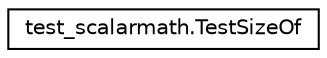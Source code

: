 digraph "Graphical Class Hierarchy"
{
 // LATEX_PDF_SIZE
  edge [fontname="Helvetica",fontsize="10",labelfontname="Helvetica",labelfontsize="10"];
  node [fontname="Helvetica",fontsize="10",shape=record];
  rankdir="LR";
  Node0 [label="test_scalarmath.TestSizeOf",height=0.2,width=0.4,color="black", fillcolor="white", style="filled",URL="$classtest__scalarmath_1_1TestSizeOf.html",tooltip=" "];
}
